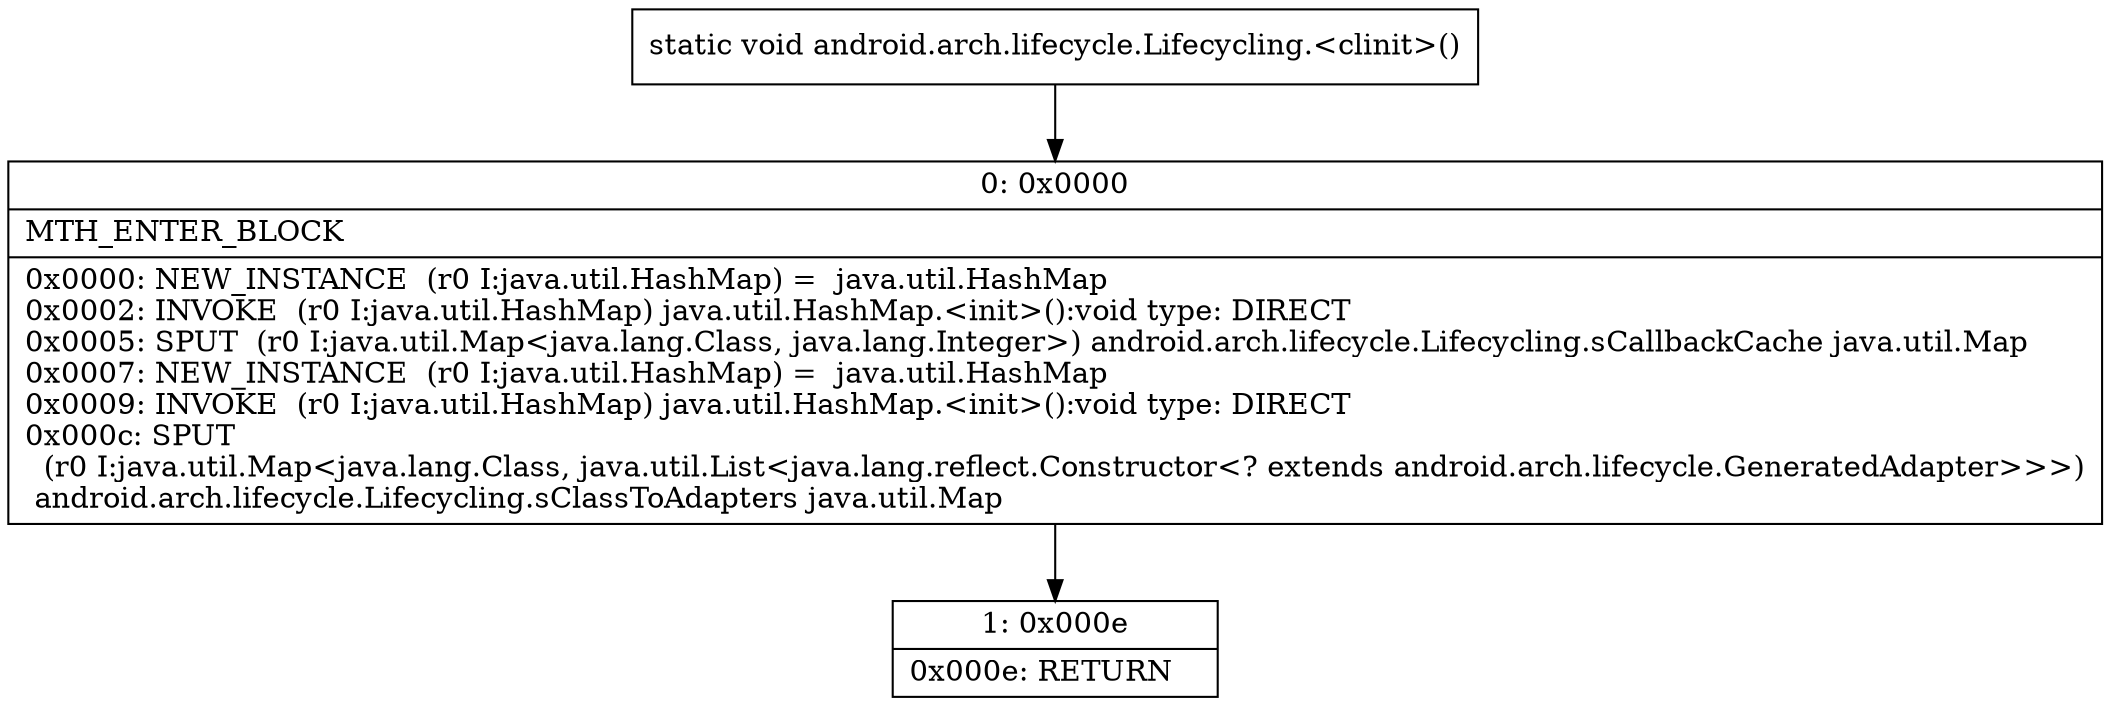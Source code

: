 digraph "CFG forandroid.arch.lifecycle.Lifecycling.\<clinit\>()V" {
Node_0 [shape=record,label="{0\:\ 0x0000|MTH_ENTER_BLOCK\l|0x0000: NEW_INSTANCE  (r0 I:java.util.HashMap) =  java.util.HashMap \l0x0002: INVOKE  (r0 I:java.util.HashMap) java.util.HashMap.\<init\>():void type: DIRECT \l0x0005: SPUT  (r0 I:java.util.Map\<java.lang.Class, java.lang.Integer\>) android.arch.lifecycle.Lifecycling.sCallbackCache java.util.Map \l0x0007: NEW_INSTANCE  (r0 I:java.util.HashMap) =  java.util.HashMap \l0x0009: INVOKE  (r0 I:java.util.HashMap) java.util.HashMap.\<init\>():void type: DIRECT \l0x000c: SPUT  \l  (r0 I:java.util.Map\<java.lang.Class, java.util.List\<java.lang.reflect.Constructor\<? extends android.arch.lifecycle.GeneratedAdapter\>\>\>)\l android.arch.lifecycle.Lifecycling.sClassToAdapters java.util.Map \l}"];
Node_1 [shape=record,label="{1\:\ 0x000e|0x000e: RETURN   \l}"];
MethodNode[shape=record,label="{static void android.arch.lifecycle.Lifecycling.\<clinit\>() }"];
MethodNode -> Node_0;
Node_0 -> Node_1;
}

